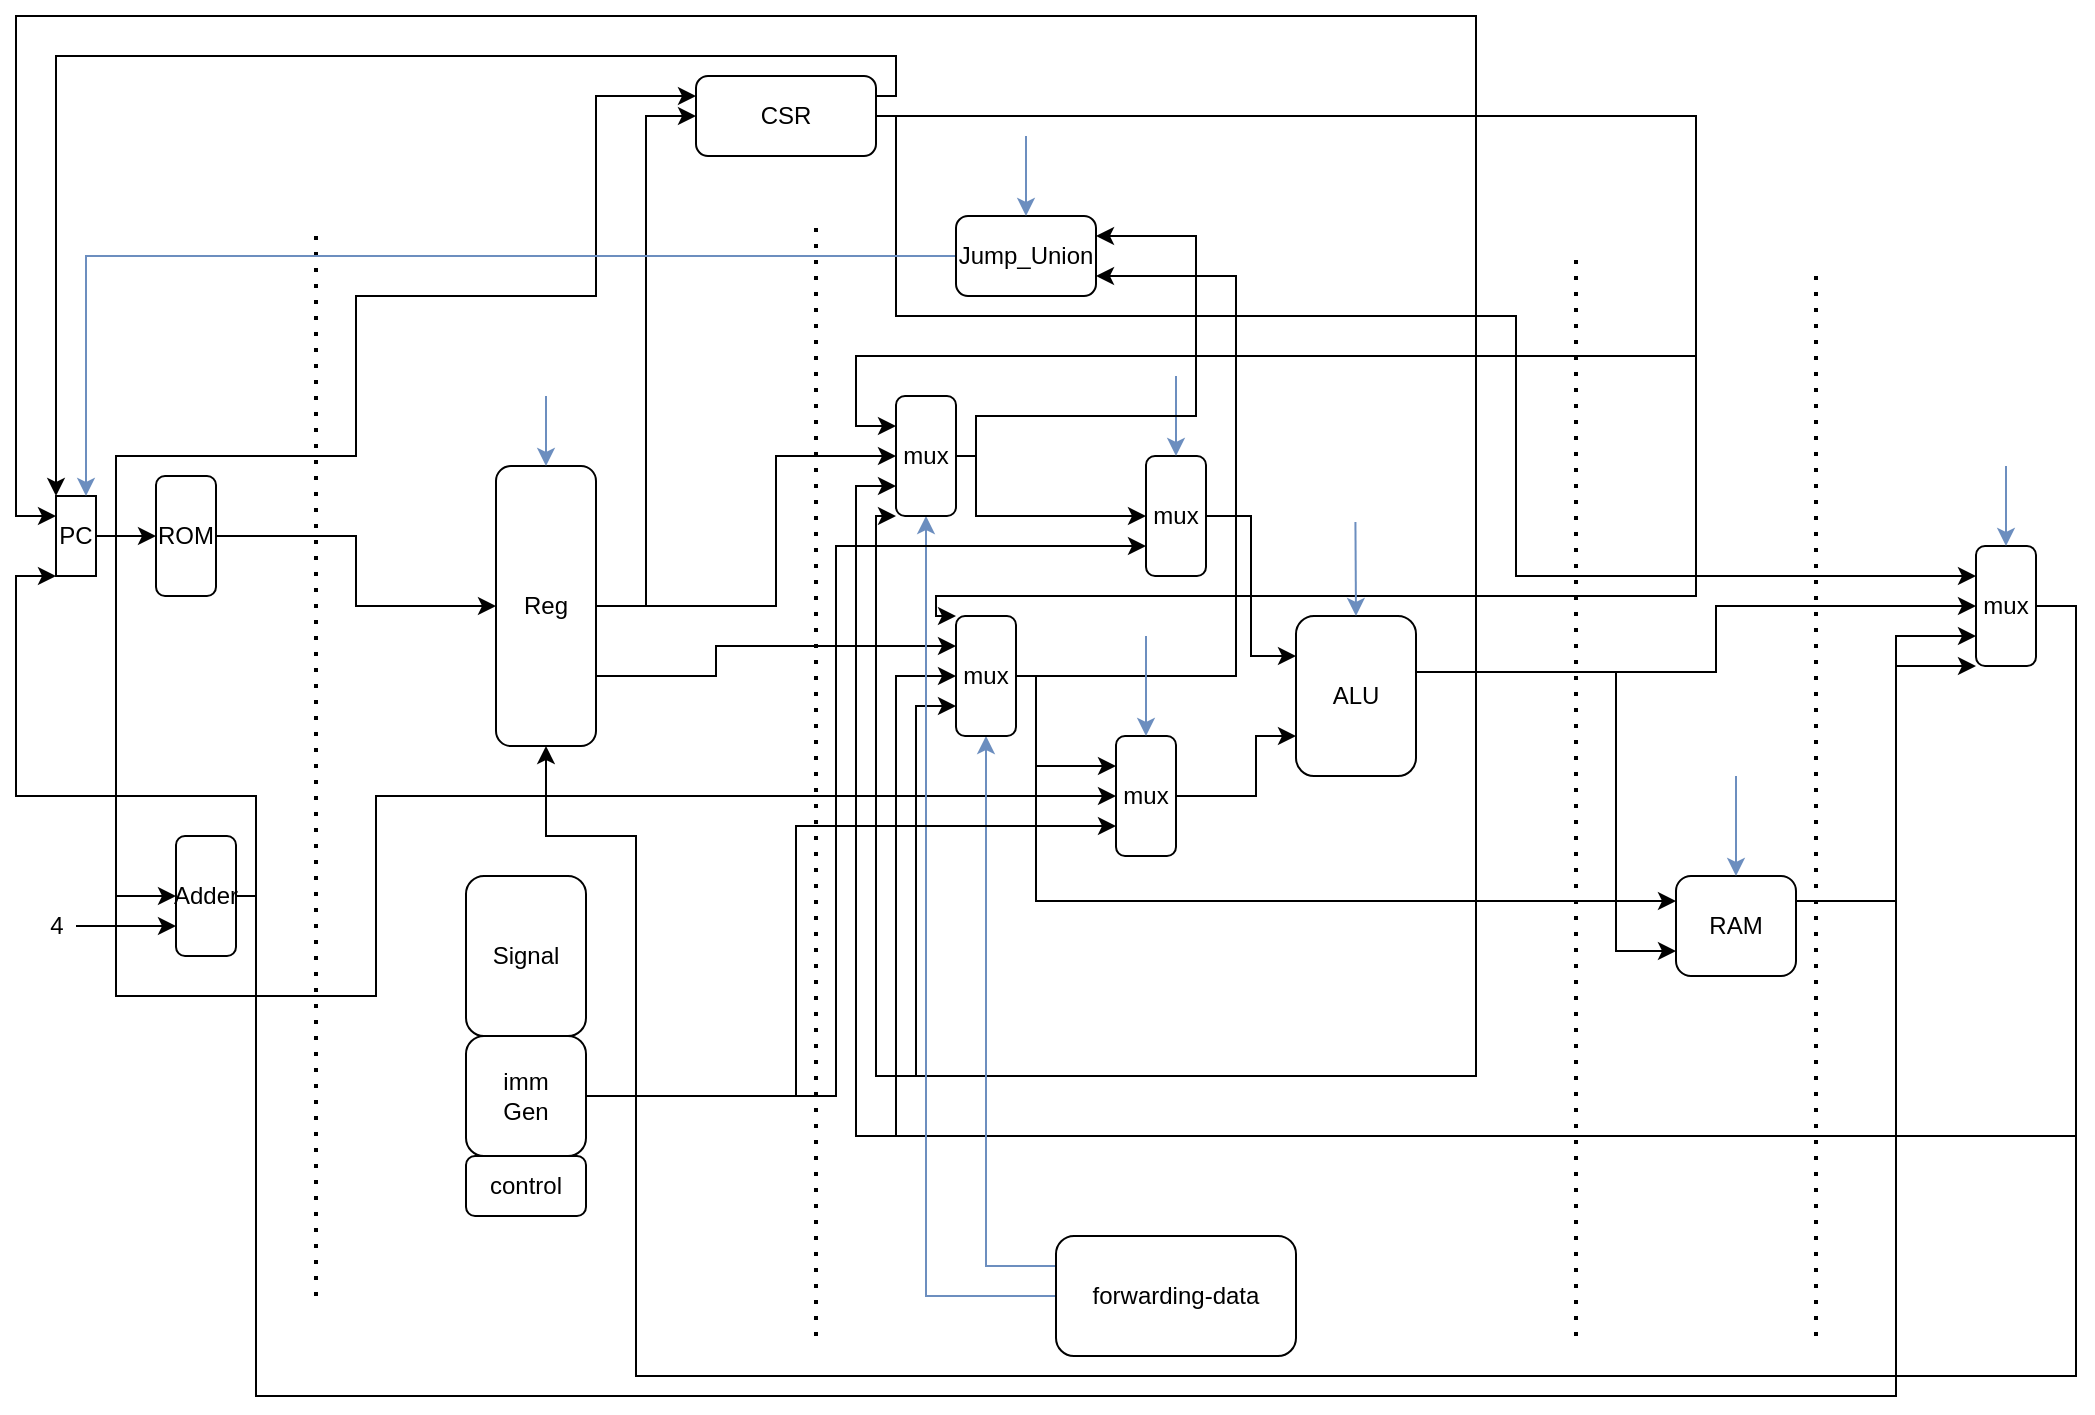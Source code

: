 <mxfile version="16.4.2" type="github">
  <diagram id="bbJg_QfLum7vLdO-XY5R" name="Page-1">
    <mxGraphModel dx="1289" dy="716" grid="1" gridSize="10" guides="1" tooltips="1" connect="1" arrows="1" fold="1" page="1" pageScale="1" pageWidth="3300" pageHeight="4681" math="0" shadow="0">
      <root>
        <mxCell id="0" />
        <mxCell id="1" parent="0" />
        <mxCell id="NHq-CDQ5qeiMFSTUF5Jq-38" style="edgeStyle=orthogonalEdgeStyle;rounded=0;orthogonalLoop=1;jettySize=auto;html=1;exitX=1;exitY=0.5;exitDx=0;exitDy=0;entryX=0;entryY=0.5;entryDx=0;entryDy=0;" edge="1" parent="1" target="NHq-CDQ5qeiMFSTUF5Jq-5">
          <mxGeometry relative="1" as="geometry">
            <mxPoint x="830" y="588" as="sourcePoint" />
            <Array as="points">
              <mxPoint x="960" y="588" />
              <mxPoint x="960" y="555" />
            </Array>
          </mxGeometry>
        </mxCell>
        <mxCell id="NHq-CDQ5qeiMFSTUF5Jq-40" style="edgeStyle=orthogonalEdgeStyle;rounded=0;orthogonalLoop=1;jettySize=auto;html=1;exitX=1;exitY=0.5;exitDx=0;exitDy=0;entryX=0;entryY=0.75;entryDx=0;entryDy=0;" edge="1" parent="1" target="NHq-CDQ5qeiMFSTUF5Jq-4">
          <mxGeometry relative="1" as="geometry">
            <mxPoint x="830" y="588" as="sourcePoint" />
            <Array as="points">
              <mxPoint x="910" y="588" />
              <mxPoint x="910" y="728" />
            </Array>
          </mxGeometry>
        </mxCell>
        <mxCell id="NHq-CDQ5qeiMFSTUF5Jq-56" style="edgeStyle=orthogonalEdgeStyle;rounded=0;orthogonalLoop=1;jettySize=auto;html=1;exitX=1;exitY=0.5;exitDx=0;exitDy=0;entryX=0;entryY=0.75;entryDx=0;entryDy=0;" edge="1" parent="1" source="NHq-CDQ5qeiMFSTUF5Jq-2" target="NHq-CDQ5qeiMFSTUF5Jq-52">
          <mxGeometry relative="1" as="geometry">
            <Array as="points">
              <mxPoint x="840" y="588" />
              <mxPoint x="840" y="790" />
              <mxPoint x="560" y="790" />
              <mxPoint x="560" y="605" />
            </Array>
          </mxGeometry>
        </mxCell>
        <mxCell id="NHq-CDQ5qeiMFSTUF5Jq-75" style="edgeStyle=orthogonalEdgeStyle;rounded=0;orthogonalLoop=1;jettySize=auto;html=1;exitX=1;exitY=0.5;exitDx=0;exitDy=0;entryX=0;entryY=1;entryDx=0;entryDy=0;" edge="1" parent="1" source="NHq-CDQ5qeiMFSTUF5Jq-2" target="NHq-CDQ5qeiMFSTUF5Jq-72">
          <mxGeometry relative="1" as="geometry">
            <Array as="points">
              <mxPoint x="840" y="588" />
              <mxPoint x="840" y="790" />
              <mxPoint x="540" y="790" />
              <mxPoint x="540" y="510" />
            </Array>
          </mxGeometry>
        </mxCell>
        <mxCell id="NHq-CDQ5qeiMFSTUF5Jq-97" style="edgeStyle=orthogonalEdgeStyle;rounded=0;orthogonalLoop=1;jettySize=auto;html=1;exitX=1;exitY=0.5;exitDx=0;exitDy=0;entryX=0;entryY=0.25;entryDx=0;entryDy=0;" edge="1" parent="1" source="NHq-CDQ5qeiMFSTUF5Jq-2" target="NHq-CDQ5qeiMFSTUF5Jq-3">
          <mxGeometry relative="1" as="geometry">
            <Array as="points">
              <mxPoint x="840" y="588" />
              <mxPoint x="840" y="260" />
              <mxPoint x="110" y="260" />
              <mxPoint x="110" y="510" />
            </Array>
          </mxGeometry>
        </mxCell>
        <mxCell id="NHq-CDQ5qeiMFSTUF5Jq-2" value="ALU" style="rounded=1;whiteSpace=wrap;html=1;" vertex="1" parent="1">
          <mxGeometry x="750" y="560" width="60" height="80" as="geometry" />
        </mxCell>
        <mxCell id="NHq-CDQ5qeiMFSTUF5Jq-9" style="edgeStyle=orthogonalEdgeStyle;rounded=0;orthogonalLoop=1;jettySize=auto;html=1;exitX=1;exitY=0.5;exitDx=0;exitDy=0;entryX=0;entryY=0.5;entryDx=0;entryDy=0;" edge="1" parent="1" source="NHq-CDQ5qeiMFSTUF5Jq-3" target="NHq-CDQ5qeiMFSTUF5Jq-7">
          <mxGeometry relative="1" as="geometry" />
        </mxCell>
        <mxCell id="NHq-CDQ5qeiMFSTUF5Jq-60" style="edgeStyle=orthogonalEdgeStyle;rounded=0;orthogonalLoop=1;jettySize=auto;html=1;exitX=1;exitY=0.5;exitDx=0;exitDy=0;entryX=0;entryY=0.5;entryDx=0;entryDy=0;" edge="1" parent="1" source="NHq-CDQ5qeiMFSTUF5Jq-3" target="NHq-CDQ5qeiMFSTUF5Jq-24">
          <mxGeometry relative="1" as="geometry">
            <mxPoint x="260" y="755" as="targetPoint" />
            <Array as="points">
              <mxPoint x="160" y="520" />
              <mxPoint x="160" y="750" />
              <mxPoint x="290" y="750" />
              <mxPoint x="290" y="650" />
            </Array>
          </mxGeometry>
        </mxCell>
        <mxCell id="NHq-CDQ5qeiMFSTUF5Jq-66" style="edgeStyle=orthogonalEdgeStyle;rounded=0;orthogonalLoop=1;jettySize=auto;html=1;exitX=1;exitY=0.5;exitDx=0;exitDy=0;entryX=0;entryY=0.5;entryDx=0;entryDy=0;" edge="1" parent="1" source="NHq-CDQ5qeiMFSTUF5Jq-3" target="NHq-CDQ5qeiMFSTUF5Jq-62">
          <mxGeometry relative="1" as="geometry">
            <Array as="points">
              <mxPoint x="160" y="520" />
              <mxPoint x="160" y="700" />
            </Array>
          </mxGeometry>
        </mxCell>
        <mxCell id="NHq-CDQ5qeiMFSTUF5Jq-94" style="edgeStyle=orthogonalEdgeStyle;rounded=0;orthogonalLoop=1;jettySize=auto;html=1;exitX=1;exitY=0.5;exitDx=0;exitDy=0;entryX=0;entryY=0.25;entryDx=0;entryDy=0;" edge="1" parent="1" source="NHq-CDQ5qeiMFSTUF5Jq-3" target="NHq-CDQ5qeiMFSTUF5Jq-19">
          <mxGeometry relative="1" as="geometry">
            <Array as="points">
              <mxPoint x="160" y="520" />
              <mxPoint x="160" y="480" />
              <mxPoint x="280" y="480" />
              <mxPoint x="280" y="400" />
              <mxPoint x="400" y="400" />
              <mxPoint x="400" y="300" />
            </Array>
          </mxGeometry>
        </mxCell>
        <mxCell id="NHq-CDQ5qeiMFSTUF5Jq-3" value="PC" style="whiteSpace=wrap;html=1;" vertex="1" parent="1">
          <mxGeometry x="130" y="500" width="20" height="40" as="geometry" />
        </mxCell>
        <mxCell id="NHq-CDQ5qeiMFSTUF5Jq-37" style="edgeStyle=orthogonalEdgeStyle;rounded=0;orthogonalLoop=1;jettySize=auto;html=1;exitX=1;exitY=0.25;exitDx=0;exitDy=0;entryX=0;entryY=0.75;entryDx=0;entryDy=0;" edge="1" parent="1" source="NHq-CDQ5qeiMFSTUF5Jq-4" target="NHq-CDQ5qeiMFSTUF5Jq-5">
          <mxGeometry relative="1" as="geometry">
            <mxPoint x="1000" y="710" as="sourcePoint" />
            <Array as="points">
              <mxPoint x="1050" y="702" />
              <mxPoint x="1050" y="570" />
            </Array>
          </mxGeometry>
        </mxCell>
        <mxCell id="NHq-CDQ5qeiMFSTUF5Jq-4" value="RAM" style="rounded=1;whiteSpace=wrap;html=1;" vertex="1" parent="1">
          <mxGeometry x="940" y="690" width="60" height="50" as="geometry" />
        </mxCell>
        <mxCell id="NHq-CDQ5qeiMFSTUF5Jq-39" style="edgeStyle=orthogonalEdgeStyle;rounded=0;orthogonalLoop=1;jettySize=auto;html=1;exitX=1;exitY=0.5;exitDx=0;exitDy=0;entryX=0.5;entryY=1;entryDx=0;entryDy=0;" edge="1" parent="1" source="NHq-CDQ5qeiMFSTUF5Jq-5" target="NHq-CDQ5qeiMFSTUF5Jq-10">
          <mxGeometry relative="1" as="geometry">
            <Array as="points">
              <mxPoint x="1140" y="555" />
              <mxPoint x="1140" y="940" />
              <mxPoint x="420" y="940" />
              <mxPoint x="420" y="670" />
              <mxPoint x="375" y="670" />
            </Array>
          </mxGeometry>
        </mxCell>
        <mxCell id="NHq-CDQ5qeiMFSTUF5Jq-57" style="edgeStyle=orthogonalEdgeStyle;rounded=0;orthogonalLoop=1;jettySize=auto;html=1;exitX=1;exitY=0.5;exitDx=0;exitDy=0;entryX=0;entryY=0.5;entryDx=0;entryDy=0;" edge="1" parent="1" source="NHq-CDQ5qeiMFSTUF5Jq-5" target="NHq-CDQ5qeiMFSTUF5Jq-52">
          <mxGeometry relative="1" as="geometry">
            <Array as="points">
              <mxPoint x="1140" y="555" />
              <mxPoint x="1140" y="820" />
              <mxPoint x="550" y="820" />
              <mxPoint x="550" y="590" />
            </Array>
          </mxGeometry>
        </mxCell>
        <mxCell id="NHq-CDQ5qeiMFSTUF5Jq-74" style="edgeStyle=orthogonalEdgeStyle;rounded=0;orthogonalLoop=1;jettySize=auto;html=1;exitX=1;exitY=0.5;exitDx=0;exitDy=0;entryX=0;entryY=0.75;entryDx=0;entryDy=0;" edge="1" parent="1" source="NHq-CDQ5qeiMFSTUF5Jq-5" target="NHq-CDQ5qeiMFSTUF5Jq-72">
          <mxGeometry relative="1" as="geometry">
            <Array as="points">
              <mxPoint x="1140" y="555" />
              <mxPoint x="1140" y="820" />
              <mxPoint x="530" y="820" />
              <mxPoint x="530" y="495" />
            </Array>
          </mxGeometry>
        </mxCell>
        <mxCell id="NHq-CDQ5qeiMFSTUF5Jq-5" value="mux" style="rounded=1;whiteSpace=wrap;html=1;" vertex="1" parent="1">
          <mxGeometry x="1090" y="525" width="30" height="60" as="geometry" />
        </mxCell>
        <mxCell id="NHq-CDQ5qeiMFSTUF5Jq-11" style="edgeStyle=orthogonalEdgeStyle;rounded=0;orthogonalLoop=1;jettySize=auto;html=1;exitX=1;exitY=0.5;exitDx=0;exitDy=0;entryX=0;entryY=0.5;entryDx=0;entryDy=0;" edge="1" parent="1" source="NHq-CDQ5qeiMFSTUF5Jq-7" target="NHq-CDQ5qeiMFSTUF5Jq-10">
          <mxGeometry relative="1" as="geometry" />
        </mxCell>
        <mxCell id="NHq-CDQ5qeiMFSTUF5Jq-7" value="ROM" style="rounded=1;whiteSpace=wrap;html=1;" vertex="1" parent="1">
          <mxGeometry x="180" y="490" width="30" height="60" as="geometry" />
        </mxCell>
        <mxCell id="NHq-CDQ5qeiMFSTUF5Jq-12" style="edgeStyle=orthogonalEdgeStyle;rounded=0;orthogonalLoop=1;jettySize=auto;html=1;exitX=1;exitY=0.5;exitDx=0;exitDy=0;entryX=0;entryY=0.5;entryDx=0;entryDy=0;" edge="1" parent="1" source="NHq-CDQ5qeiMFSTUF5Jq-10" target="NHq-CDQ5qeiMFSTUF5Jq-72">
          <mxGeometry relative="1" as="geometry">
            <Array as="points">
              <mxPoint x="490" y="555" />
              <mxPoint x="490" y="480" />
            </Array>
          </mxGeometry>
        </mxCell>
        <mxCell id="NHq-CDQ5qeiMFSTUF5Jq-23" style="edgeStyle=orthogonalEdgeStyle;rounded=0;orthogonalLoop=1;jettySize=auto;html=1;exitX=1;exitY=0.75;exitDx=0;exitDy=0;entryX=0;entryY=0.25;entryDx=0;entryDy=0;" edge="1" parent="1" source="NHq-CDQ5qeiMFSTUF5Jq-10" target="NHq-CDQ5qeiMFSTUF5Jq-52">
          <mxGeometry relative="1" as="geometry">
            <Array as="points">
              <mxPoint x="460" y="590" />
              <mxPoint x="460" y="575" />
            </Array>
          </mxGeometry>
        </mxCell>
        <mxCell id="NHq-CDQ5qeiMFSTUF5Jq-96" style="edgeStyle=orthogonalEdgeStyle;rounded=0;orthogonalLoop=1;jettySize=auto;html=1;exitX=1;exitY=0.5;exitDx=0;exitDy=0;entryX=0;entryY=0.5;entryDx=0;entryDy=0;" edge="1" parent="1" source="NHq-CDQ5qeiMFSTUF5Jq-10" target="NHq-CDQ5qeiMFSTUF5Jq-19">
          <mxGeometry relative="1" as="geometry" />
        </mxCell>
        <mxCell id="NHq-CDQ5qeiMFSTUF5Jq-10" value="Reg" style="rounded=1;whiteSpace=wrap;html=1;" vertex="1" parent="1">
          <mxGeometry x="350" y="485" width="50" height="140" as="geometry" />
        </mxCell>
        <mxCell id="NHq-CDQ5qeiMFSTUF5Jq-13" value="" style="endArrow=none;dashed=1;html=1;dashPattern=1 3;strokeWidth=2;rounded=0;" edge="1" parent="1">
          <mxGeometry width="50" height="50" relative="1" as="geometry">
            <mxPoint x="510" y="920" as="sourcePoint" />
            <mxPoint x="510" y="360" as="targetPoint" />
          </mxGeometry>
        </mxCell>
        <mxCell id="NHq-CDQ5qeiMFSTUF5Jq-14" value="" style="endArrow=none;dashed=1;html=1;dashPattern=1 3;strokeWidth=2;rounded=0;" edge="1" parent="1">
          <mxGeometry width="50" height="50" relative="1" as="geometry">
            <mxPoint x="890" y="920" as="sourcePoint" />
            <mxPoint x="890" y="380" as="targetPoint" />
          </mxGeometry>
        </mxCell>
        <mxCell id="NHq-CDQ5qeiMFSTUF5Jq-15" value="" style="endArrow=none;dashed=1;html=1;dashPattern=1 3;strokeWidth=2;rounded=0;" edge="1" parent="1">
          <mxGeometry width="50" height="50" relative="1" as="geometry">
            <mxPoint x="1010" y="920" as="sourcePoint" />
            <mxPoint x="1010" y="390" as="targetPoint" />
            <Array as="points">
              <mxPoint x="1010" y="610" />
            </Array>
          </mxGeometry>
        </mxCell>
        <mxCell id="NHq-CDQ5qeiMFSTUF5Jq-59" style="edgeStyle=orthogonalEdgeStyle;rounded=0;orthogonalLoop=1;jettySize=auto;html=1;exitX=0;exitY=0.25;exitDx=0;exitDy=0;entryX=0.5;entryY=1;entryDx=0;entryDy=0;fillColor=#dae8fc;strokeColor=#6c8ebf;" edge="1" parent="1" source="NHq-CDQ5qeiMFSTUF5Jq-17" target="NHq-CDQ5qeiMFSTUF5Jq-52">
          <mxGeometry relative="1" as="geometry" />
        </mxCell>
        <mxCell id="NHq-CDQ5qeiMFSTUF5Jq-95" style="edgeStyle=orthogonalEdgeStyle;rounded=0;orthogonalLoop=1;jettySize=auto;html=1;exitX=0;exitY=0.5;exitDx=0;exitDy=0;entryX=0.5;entryY=1;entryDx=0;entryDy=0;fillColor=#dae8fc;strokeColor=#6c8ebf;" edge="1" parent="1" source="NHq-CDQ5qeiMFSTUF5Jq-17" target="NHq-CDQ5qeiMFSTUF5Jq-72">
          <mxGeometry relative="1" as="geometry" />
        </mxCell>
        <mxCell id="NHq-CDQ5qeiMFSTUF5Jq-17" value="forwarding-data" style="rounded=1;whiteSpace=wrap;html=1;" vertex="1" parent="1">
          <mxGeometry x="630" y="870" width="120" height="60" as="geometry" />
        </mxCell>
        <mxCell id="NHq-CDQ5qeiMFSTUF5Jq-18" value="control" style="rounded=1;whiteSpace=wrap;html=1;" vertex="1" parent="1">
          <mxGeometry x="335" y="830" width="60" height="30" as="geometry" />
        </mxCell>
        <mxCell id="NHq-CDQ5qeiMFSTUF5Jq-36" style="edgeStyle=orthogonalEdgeStyle;rounded=0;orthogonalLoop=1;jettySize=auto;html=1;exitX=1;exitY=0.5;exitDx=0;exitDy=0;entryX=0;entryY=0.25;entryDx=0;entryDy=0;" edge="1" parent="1" source="NHq-CDQ5qeiMFSTUF5Jq-19" target="NHq-CDQ5qeiMFSTUF5Jq-5">
          <mxGeometry relative="1" as="geometry">
            <Array as="points">
              <mxPoint x="550" y="310" />
              <mxPoint x="550" y="410" />
              <mxPoint x="860" y="410" />
              <mxPoint x="860" y="540" />
            </Array>
          </mxGeometry>
        </mxCell>
        <mxCell id="NHq-CDQ5qeiMFSTUF5Jq-98" style="edgeStyle=orthogonalEdgeStyle;rounded=0;orthogonalLoop=1;jettySize=auto;html=1;exitX=1;exitY=0.25;exitDx=0;exitDy=0;entryX=0;entryY=0;entryDx=0;entryDy=0;" edge="1" parent="1" source="NHq-CDQ5qeiMFSTUF5Jq-19" target="NHq-CDQ5qeiMFSTUF5Jq-3">
          <mxGeometry relative="1" as="geometry">
            <mxPoint x="160" y="280" as="targetPoint" />
            <Array as="points">
              <mxPoint x="550" y="300" />
              <mxPoint x="550" y="280" />
              <mxPoint x="130" y="280" />
            </Array>
          </mxGeometry>
        </mxCell>
        <mxCell id="NHq-CDQ5qeiMFSTUF5Jq-100" style="edgeStyle=orthogonalEdgeStyle;rounded=0;orthogonalLoop=1;jettySize=auto;html=1;exitX=1;exitY=0.25;exitDx=0;exitDy=0;" edge="1" parent="1" source="NHq-CDQ5qeiMFSTUF5Jq-19">
          <mxGeometry relative="1" as="geometry">
            <mxPoint x="540" y="300.25" as="targetPoint" />
          </mxGeometry>
        </mxCell>
        <mxCell id="NHq-CDQ5qeiMFSTUF5Jq-101" style="edgeStyle=orthogonalEdgeStyle;rounded=0;orthogonalLoop=1;jettySize=auto;html=1;exitX=1;exitY=0.5;exitDx=0;exitDy=0;entryX=0;entryY=0.25;entryDx=0;entryDy=0;" edge="1" parent="1" source="NHq-CDQ5qeiMFSTUF5Jq-19" target="NHq-CDQ5qeiMFSTUF5Jq-72">
          <mxGeometry relative="1" as="geometry">
            <Array as="points">
              <mxPoint x="950" y="310" />
              <mxPoint x="950" y="430" />
              <mxPoint x="530" y="430" />
              <mxPoint x="530" y="465" />
            </Array>
          </mxGeometry>
        </mxCell>
        <mxCell id="NHq-CDQ5qeiMFSTUF5Jq-102" style="edgeStyle=orthogonalEdgeStyle;rounded=0;orthogonalLoop=1;jettySize=auto;html=1;exitX=1;exitY=0.5;exitDx=0;exitDy=0;entryX=0;entryY=0;entryDx=0;entryDy=0;" edge="1" parent="1" source="NHq-CDQ5qeiMFSTUF5Jq-19" target="NHq-CDQ5qeiMFSTUF5Jq-52">
          <mxGeometry relative="1" as="geometry">
            <Array as="points">
              <mxPoint x="950" y="310" />
              <mxPoint x="950" y="550" />
              <mxPoint x="570" y="550" />
              <mxPoint x="570" y="560" />
            </Array>
          </mxGeometry>
        </mxCell>
        <mxCell id="NHq-CDQ5qeiMFSTUF5Jq-19" value="CSR" style="rounded=1;whiteSpace=wrap;html=1;" vertex="1" parent="1">
          <mxGeometry x="450" y="290" width="90" height="40" as="geometry" />
        </mxCell>
        <mxCell id="NHq-CDQ5qeiMFSTUF5Jq-20" value="Signal" style="rounded=1;whiteSpace=wrap;html=1;" vertex="1" parent="1">
          <mxGeometry x="335" y="690" width="60" height="80" as="geometry" />
        </mxCell>
        <mxCell id="NHq-CDQ5qeiMFSTUF5Jq-25" style="edgeStyle=orthogonalEdgeStyle;rounded=0;orthogonalLoop=1;jettySize=auto;html=1;exitX=1;exitY=0.5;exitDx=0;exitDy=0;entryX=0;entryY=0.75;entryDx=0;entryDy=0;" edge="1" parent="1" source="NHq-CDQ5qeiMFSTUF5Jq-21" target="NHq-CDQ5qeiMFSTUF5Jq-24">
          <mxGeometry relative="1" as="geometry">
            <Array as="points">
              <mxPoint x="500" y="800" />
              <mxPoint x="500" y="665" />
            </Array>
          </mxGeometry>
        </mxCell>
        <mxCell id="NHq-CDQ5qeiMFSTUF5Jq-33" style="edgeStyle=orthogonalEdgeStyle;rounded=0;orthogonalLoop=1;jettySize=auto;html=1;exitX=1;exitY=0.5;exitDx=0;exitDy=0;entryX=0;entryY=0.75;entryDx=0;entryDy=0;" edge="1" parent="1" source="NHq-CDQ5qeiMFSTUF5Jq-21" target="NHq-CDQ5qeiMFSTUF5Jq-32">
          <mxGeometry relative="1" as="geometry">
            <Array as="points">
              <mxPoint x="520" y="800" />
              <mxPoint x="520" y="525" />
            </Array>
          </mxGeometry>
        </mxCell>
        <mxCell id="NHq-CDQ5qeiMFSTUF5Jq-21" value="imm&lt;br&gt;Gen" style="rounded=1;whiteSpace=wrap;html=1;" vertex="1" parent="1">
          <mxGeometry x="335" y="770" width="60" height="60" as="geometry" />
        </mxCell>
        <mxCell id="NHq-CDQ5qeiMFSTUF5Jq-26" style="edgeStyle=orthogonalEdgeStyle;rounded=0;orthogonalLoop=1;jettySize=auto;html=1;exitX=1;exitY=0.5;exitDx=0;exitDy=0;entryX=0;entryY=0.75;entryDx=0;entryDy=0;" edge="1" parent="1" source="NHq-CDQ5qeiMFSTUF5Jq-24" target="NHq-CDQ5qeiMFSTUF5Jq-2">
          <mxGeometry relative="1" as="geometry">
            <Array as="points">
              <mxPoint x="730" y="650" />
              <mxPoint x="730" y="620" />
            </Array>
          </mxGeometry>
        </mxCell>
        <mxCell id="NHq-CDQ5qeiMFSTUF5Jq-24" value="mux" style="rounded=1;whiteSpace=wrap;html=1;" vertex="1" parent="1">
          <mxGeometry x="660" y="620" width="30" height="60" as="geometry" />
        </mxCell>
        <mxCell id="NHq-CDQ5qeiMFSTUF5Jq-34" style="edgeStyle=orthogonalEdgeStyle;rounded=0;orthogonalLoop=1;jettySize=auto;html=1;exitX=1;exitY=0.5;exitDx=0;exitDy=0;entryX=0;entryY=0.25;entryDx=0;entryDy=0;" edge="1" parent="1" source="NHq-CDQ5qeiMFSTUF5Jq-32" target="NHq-CDQ5qeiMFSTUF5Jq-2">
          <mxGeometry relative="1" as="geometry" />
        </mxCell>
        <mxCell id="NHq-CDQ5qeiMFSTUF5Jq-32" value="mux" style="rounded=1;whiteSpace=wrap;html=1;" vertex="1" parent="1">
          <mxGeometry x="675" y="480" width="30" height="60" as="geometry" />
        </mxCell>
        <mxCell id="NHq-CDQ5qeiMFSTUF5Jq-41" value="" style="endArrow=classic;html=1;rounded=0;entryX=0.5;entryY=0;entryDx=0;entryDy=0;fillColor=#dae8fc;strokeColor=#6c8ebf;" edge="1" parent="1" target="NHq-CDQ5qeiMFSTUF5Jq-4">
          <mxGeometry width="50" height="50" relative="1" as="geometry">
            <mxPoint x="970" y="640" as="sourcePoint" />
            <mxPoint x="630" y="660" as="targetPoint" />
          </mxGeometry>
        </mxCell>
        <mxCell id="NHq-CDQ5qeiMFSTUF5Jq-42" value="" style="endArrow=classic;html=1;rounded=0;entryX=0.5;entryY=0;entryDx=0;entryDy=0;fillColor=#dae8fc;strokeColor=#6c8ebf;" edge="1" parent="1" target="NHq-CDQ5qeiMFSTUF5Jq-5">
          <mxGeometry width="50" height="50" relative="1" as="geometry">
            <mxPoint x="1105" y="485" as="sourcePoint" />
            <mxPoint x="990" y="535" as="targetPoint" />
          </mxGeometry>
        </mxCell>
        <mxCell id="NHq-CDQ5qeiMFSTUF5Jq-43" value="" style="endArrow=classic;html=1;rounded=0;entryX=0.5;entryY=0;entryDx=0;entryDy=0;fillColor=#dae8fc;strokeColor=#6c8ebf;" edge="1" parent="1" target="NHq-CDQ5qeiMFSTUF5Jq-2">
          <mxGeometry width="50" height="50" relative="1" as="geometry">
            <mxPoint x="779.71" y="513" as="sourcePoint" />
            <mxPoint x="779.71" y="548" as="targetPoint" />
          </mxGeometry>
        </mxCell>
        <mxCell id="NHq-CDQ5qeiMFSTUF5Jq-45" value="" style="endArrow=classic;html=1;rounded=0;entryX=0.5;entryY=0;entryDx=0;entryDy=0;fillColor=#dae8fc;strokeColor=#6c8ebf;" edge="1" parent="1" target="NHq-CDQ5qeiMFSTUF5Jq-10">
          <mxGeometry width="50" height="50" relative="1" as="geometry">
            <mxPoint x="375" y="450" as="sourcePoint" />
            <mxPoint x="430.29" y="490" as="targetPoint" />
            <Array as="points" />
          </mxGeometry>
        </mxCell>
        <mxCell id="NHq-CDQ5qeiMFSTUF5Jq-49" style="edgeStyle=orthogonalEdgeStyle;rounded=0;orthogonalLoop=1;jettySize=auto;html=1;entryX=0;entryY=0.25;entryDx=0;entryDy=0;" edge="1" parent="1" target="NHq-CDQ5qeiMFSTUF5Jq-4">
          <mxGeometry relative="1" as="geometry">
            <mxPoint x="610" y="590" as="sourcePoint" />
            <Array as="points">
              <mxPoint x="620" y="590" />
              <mxPoint x="620" y="702" />
            </Array>
          </mxGeometry>
        </mxCell>
        <mxCell id="NHq-CDQ5qeiMFSTUF5Jq-58" style="edgeStyle=orthogonalEdgeStyle;rounded=0;orthogonalLoop=1;jettySize=auto;html=1;exitX=1;exitY=0.5;exitDx=0;exitDy=0;entryX=0;entryY=0.25;entryDx=0;entryDy=0;" edge="1" parent="1" source="NHq-CDQ5qeiMFSTUF5Jq-52" target="NHq-CDQ5qeiMFSTUF5Jq-24">
          <mxGeometry relative="1" as="geometry">
            <Array as="points">
              <mxPoint x="620" y="590" />
              <mxPoint x="620" y="635" />
            </Array>
          </mxGeometry>
        </mxCell>
        <mxCell id="NHq-CDQ5qeiMFSTUF5Jq-77" style="edgeStyle=orthogonalEdgeStyle;rounded=0;orthogonalLoop=1;jettySize=auto;html=1;exitX=1;exitY=0.5;exitDx=0;exitDy=0;entryX=1;entryY=0.75;entryDx=0;entryDy=0;" edge="1" parent="1" source="NHq-CDQ5qeiMFSTUF5Jq-52" target="NHq-CDQ5qeiMFSTUF5Jq-69">
          <mxGeometry relative="1" as="geometry">
            <Array as="points">
              <mxPoint x="720" y="590" />
              <mxPoint x="720" y="390" />
            </Array>
          </mxGeometry>
        </mxCell>
        <mxCell id="NHq-CDQ5qeiMFSTUF5Jq-52" value="mux" style="rounded=1;whiteSpace=wrap;html=1;" vertex="1" parent="1">
          <mxGeometry x="580" y="560" width="30" height="60" as="geometry" />
        </mxCell>
        <mxCell id="NHq-CDQ5qeiMFSTUF5Jq-54" value="" style="endArrow=classic;html=1;rounded=0;entryX=0.5;entryY=0;entryDx=0;entryDy=0;fillColor=#dae8fc;strokeColor=#6c8ebf;" edge="1" parent="1" target="NHq-CDQ5qeiMFSTUF5Jq-32">
          <mxGeometry width="50" height="50" relative="1" as="geometry">
            <mxPoint x="690" y="440" as="sourcePoint" />
            <mxPoint x="790" y="558" as="targetPoint" />
          </mxGeometry>
        </mxCell>
        <mxCell id="NHq-CDQ5qeiMFSTUF5Jq-55" value="" style="endArrow=classic;html=1;rounded=0;entryX=0.5;entryY=0;entryDx=0;entryDy=0;fillColor=#dae8fc;strokeColor=#6c8ebf;" edge="1" parent="1" target="NHq-CDQ5qeiMFSTUF5Jq-24">
          <mxGeometry width="50" height="50" relative="1" as="geometry">
            <mxPoint x="675" y="570" as="sourcePoint" />
            <mxPoint x="700" y="490" as="targetPoint" />
          </mxGeometry>
        </mxCell>
        <mxCell id="NHq-CDQ5qeiMFSTUF5Jq-67" style="edgeStyle=orthogonalEdgeStyle;rounded=0;orthogonalLoop=1;jettySize=auto;html=1;exitX=1;exitY=0.5;exitDx=0;exitDy=0;entryX=0;entryY=1;entryDx=0;entryDy=0;" edge="1" parent="1" source="NHq-CDQ5qeiMFSTUF5Jq-62" target="NHq-CDQ5qeiMFSTUF5Jq-5">
          <mxGeometry relative="1" as="geometry">
            <Array as="points">
              <mxPoint x="230" y="700" />
              <mxPoint x="230" y="950" />
              <mxPoint x="1050" y="950" />
              <mxPoint x="1050" y="585" />
            </Array>
          </mxGeometry>
        </mxCell>
        <mxCell id="NHq-CDQ5qeiMFSTUF5Jq-92" style="edgeStyle=orthogonalEdgeStyle;rounded=0;orthogonalLoop=1;jettySize=auto;html=1;exitX=1;exitY=0.5;exitDx=0;exitDy=0;entryX=0;entryY=1;entryDx=0;entryDy=0;" edge="1" parent="1" source="NHq-CDQ5qeiMFSTUF5Jq-62" target="NHq-CDQ5qeiMFSTUF5Jq-3">
          <mxGeometry relative="1" as="geometry">
            <Array as="points">
              <mxPoint x="230" y="700" />
              <mxPoint x="230" y="650" />
              <mxPoint x="110" y="650" />
              <mxPoint x="110" y="540" />
            </Array>
          </mxGeometry>
        </mxCell>
        <mxCell id="NHq-CDQ5qeiMFSTUF5Jq-62" value="Adder" style="rounded=1;whiteSpace=wrap;html=1;" vertex="1" parent="1">
          <mxGeometry x="190" y="670" width="30" height="60" as="geometry" />
        </mxCell>
        <mxCell id="NHq-CDQ5qeiMFSTUF5Jq-64" value="" style="endArrow=classic;html=1;rounded=0;entryX=0;entryY=0.75;entryDx=0;entryDy=0;" edge="1" parent="1" target="NHq-CDQ5qeiMFSTUF5Jq-62">
          <mxGeometry width="50" height="50" relative="1" as="geometry">
            <mxPoint x="140" y="715" as="sourcePoint" />
            <mxPoint x="710" y="640" as="targetPoint" />
          </mxGeometry>
        </mxCell>
        <mxCell id="NHq-CDQ5qeiMFSTUF5Jq-65" value="4" style="text;html=1;align=center;verticalAlign=middle;resizable=0;points=[];autosize=1;strokeColor=none;fillColor=none;" vertex="1" parent="1">
          <mxGeometry x="120" y="705" width="20" height="20" as="geometry" />
        </mxCell>
        <mxCell id="NHq-CDQ5qeiMFSTUF5Jq-68" value="" style="endArrow=none;dashed=1;html=1;dashPattern=1 3;strokeWidth=2;rounded=0;" edge="1" parent="1">
          <mxGeometry width="50" height="50" relative="1" as="geometry">
            <mxPoint x="260" y="900" as="sourcePoint" />
            <mxPoint x="260" y="370" as="targetPoint" />
          </mxGeometry>
        </mxCell>
        <mxCell id="NHq-CDQ5qeiMFSTUF5Jq-71" style="edgeStyle=orthogonalEdgeStyle;rounded=0;orthogonalLoop=1;jettySize=auto;html=1;exitX=0;exitY=0.5;exitDx=0;exitDy=0;fillColor=#dae8fc;strokeColor=#6c8ebf;entryX=0.75;entryY=0;entryDx=0;entryDy=0;" edge="1" parent="1" source="NHq-CDQ5qeiMFSTUF5Jq-69" target="NHq-CDQ5qeiMFSTUF5Jq-3">
          <mxGeometry relative="1" as="geometry">
            <mxPoint x="150" y="470" as="targetPoint" />
            <Array as="points">
              <mxPoint x="145" y="380" />
            </Array>
          </mxGeometry>
        </mxCell>
        <mxCell id="NHq-CDQ5qeiMFSTUF5Jq-69" value="Jump_Union" style="rounded=1;whiteSpace=wrap;html=1;" vertex="1" parent="1">
          <mxGeometry x="580" y="360" width="70" height="40" as="geometry" />
        </mxCell>
        <mxCell id="NHq-CDQ5qeiMFSTUF5Jq-70" value="" style="endArrow=classic;html=1;rounded=0;entryX=0.5;entryY=0;entryDx=0;entryDy=0;fillColor=#dae8fc;strokeColor=#6c8ebf;" edge="1" parent="1" target="NHq-CDQ5qeiMFSTUF5Jq-69">
          <mxGeometry width="50" height="50" relative="1" as="geometry">
            <mxPoint x="615" y="320" as="sourcePoint" />
            <mxPoint x="700" y="490" as="targetPoint" />
          </mxGeometry>
        </mxCell>
        <mxCell id="NHq-CDQ5qeiMFSTUF5Jq-73" style="edgeStyle=orthogonalEdgeStyle;rounded=0;orthogonalLoop=1;jettySize=auto;html=1;exitX=1;exitY=0.5;exitDx=0;exitDy=0;entryX=0;entryY=0.5;entryDx=0;entryDy=0;" edge="1" parent="1" source="NHq-CDQ5qeiMFSTUF5Jq-72" target="NHq-CDQ5qeiMFSTUF5Jq-32">
          <mxGeometry relative="1" as="geometry">
            <Array as="points">
              <mxPoint x="590" y="480" />
              <mxPoint x="590" y="510" />
            </Array>
          </mxGeometry>
        </mxCell>
        <mxCell id="NHq-CDQ5qeiMFSTUF5Jq-76" style="edgeStyle=orthogonalEdgeStyle;rounded=0;orthogonalLoop=1;jettySize=auto;html=1;exitX=1;exitY=0.5;exitDx=0;exitDy=0;entryX=1;entryY=0.25;entryDx=0;entryDy=0;" edge="1" parent="1" source="NHq-CDQ5qeiMFSTUF5Jq-72" target="NHq-CDQ5qeiMFSTUF5Jq-69">
          <mxGeometry relative="1" as="geometry">
            <Array as="points">
              <mxPoint x="590" y="480" />
              <mxPoint x="590" y="460" />
              <mxPoint x="700" y="460" />
              <mxPoint x="700" y="370" />
            </Array>
          </mxGeometry>
        </mxCell>
        <mxCell id="NHq-CDQ5qeiMFSTUF5Jq-72" value="mux" style="rounded=1;whiteSpace=wrap;html=1;" vertex="1" parent="1">
          <mxGeometry x="550" y="450" width="30" height="60" as="geometry" />
        </mxCell>
      </root>
    </mxGraphModel>
  </diagram>
</mxfile>
